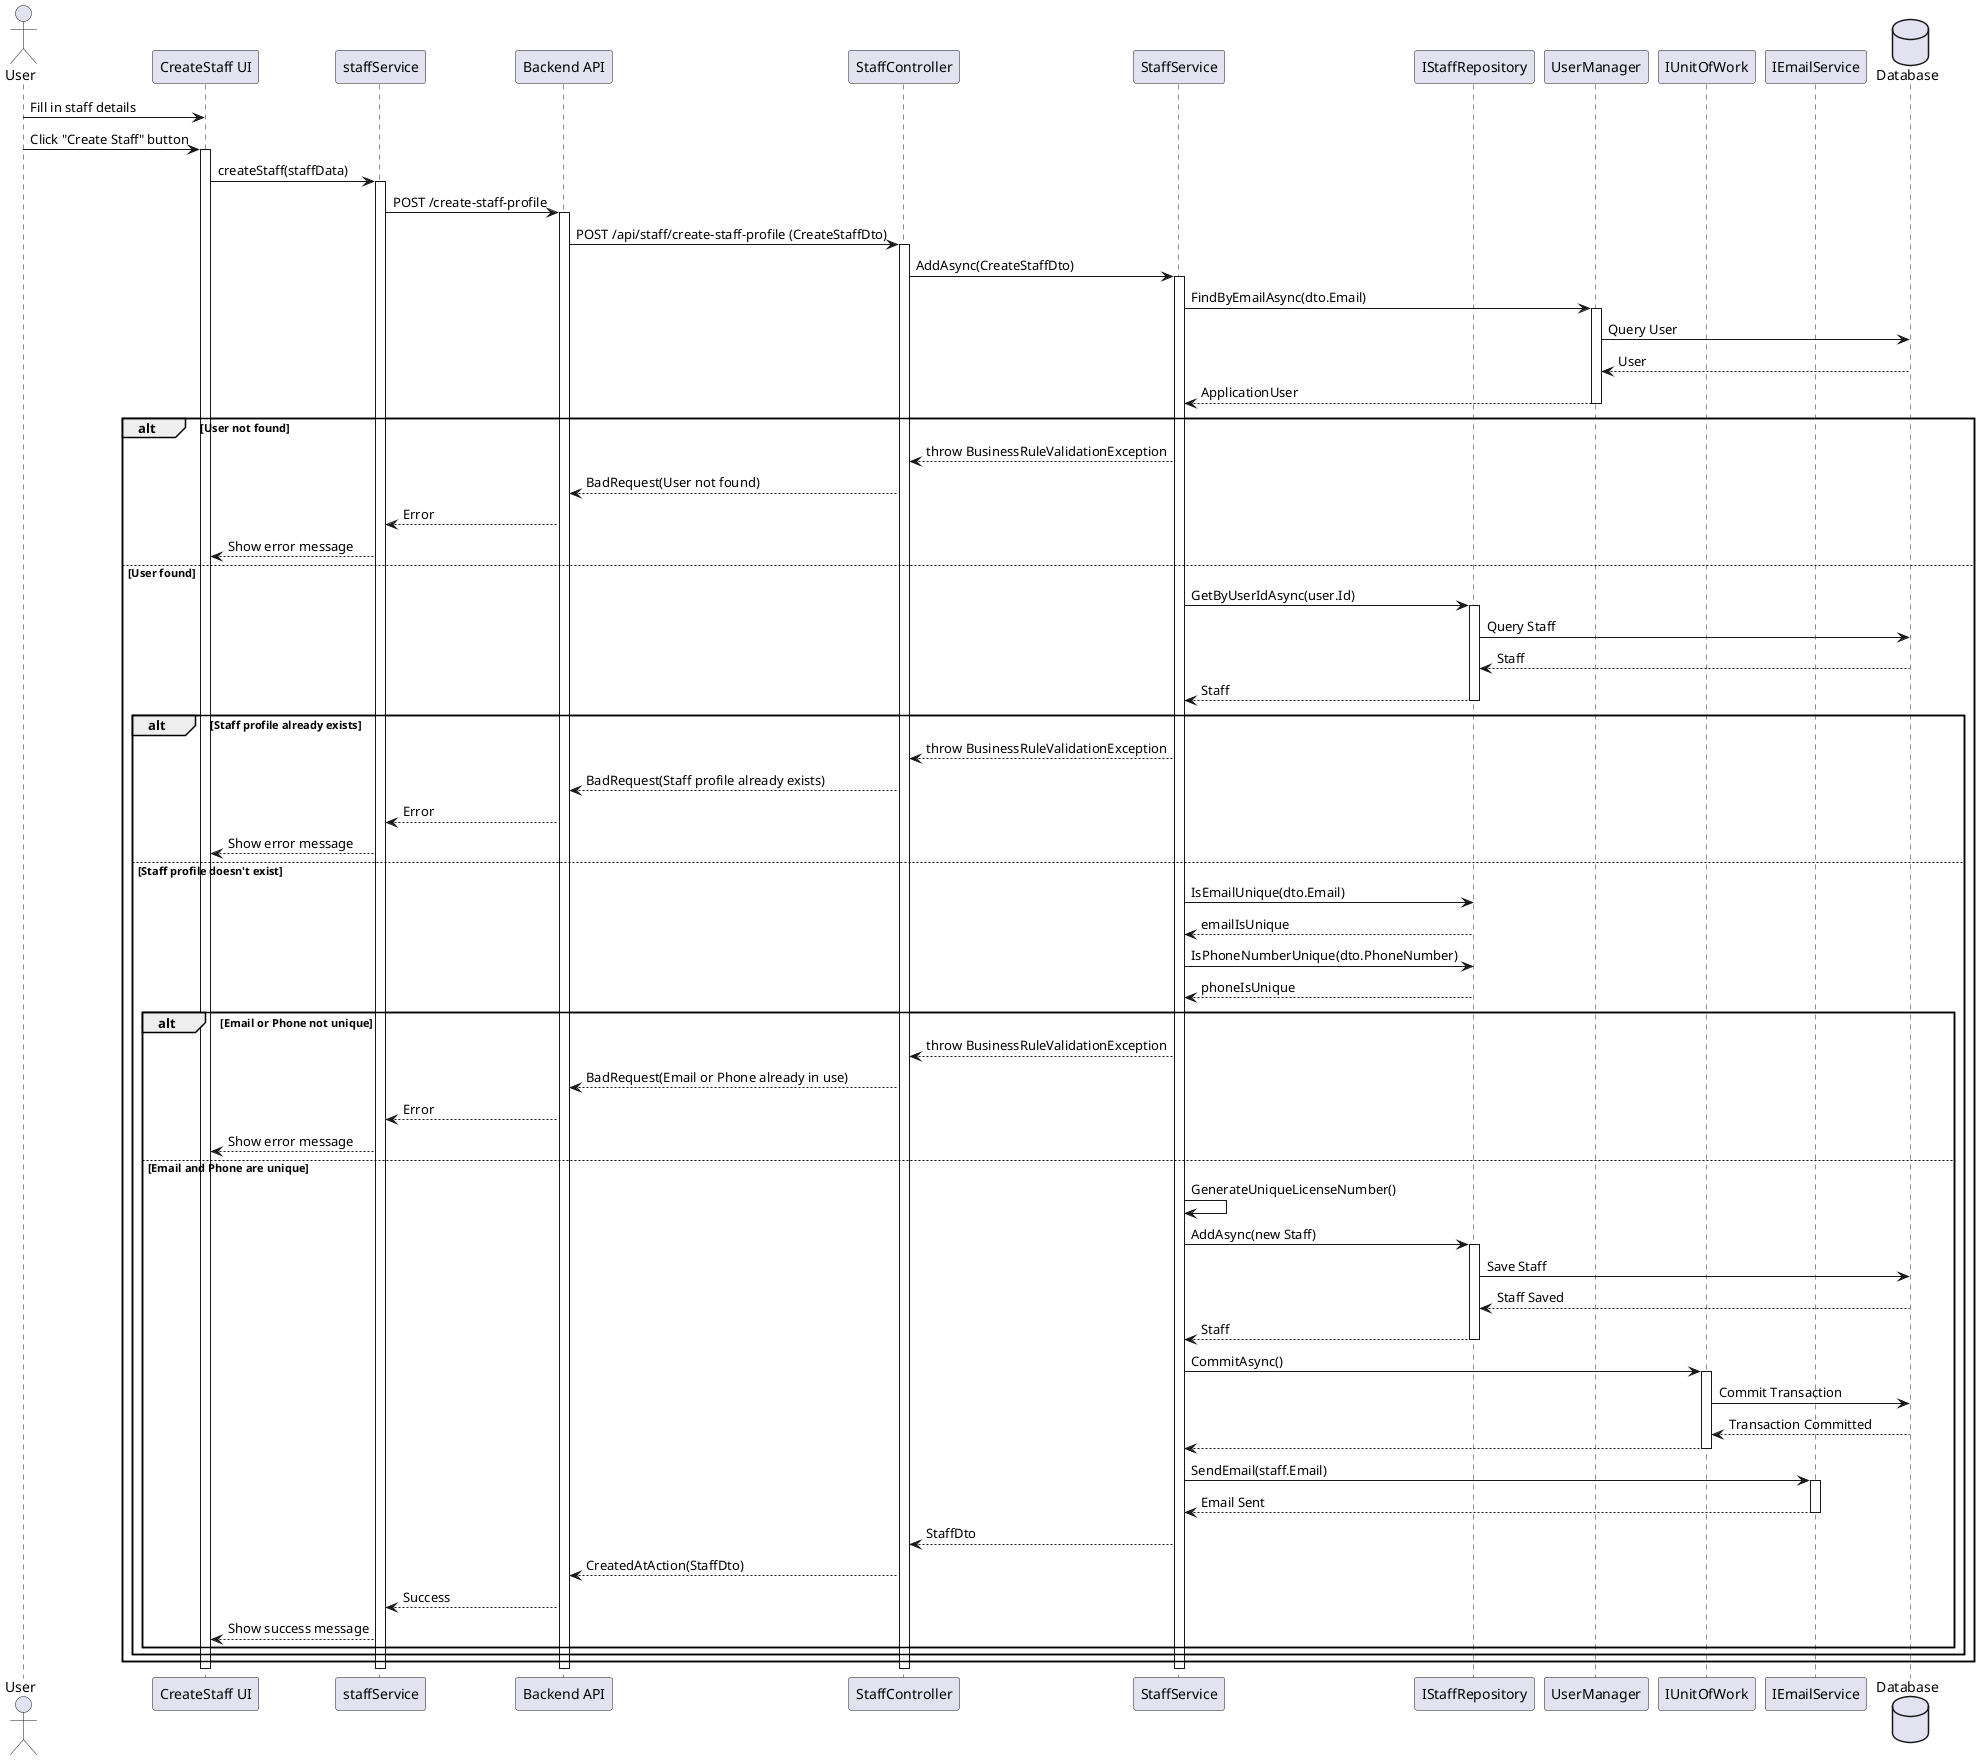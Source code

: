 @startuml
actor User
participant "CreateStaff UI" as UI
participant "staffService" as SS
participant "Backend API" as API
participant "StaffController" as SC
participant "StaffService" as SVC
participant "IStaffRepository" as SR
participant "UserManager" as UM
participant "IUnitOfWork" as UOW
participant "IEmailService" as ES
database "Database" as DB

User -> UI: Fill in staff details
User -> UI: Click "Create Staff" button
activate UI

UI -> SS: createStaff(staffData)
activate SS

SS -> API: POST /create-staff-profile
activate API

API -> SC: POST /api/staff/create-staff-profile (CreateStaffDto)
activate SC

SC -> SVC: AddAsync(CreateStaffDto)
activate SVC

SVC -> UM: FindByEmailAsync(dto.Email)
activate UM
UM -> DB: Query User
DB --> UM: User
UM --> SVC: ApplicationUser
deactivate UM

alt User not found
    SVC --> SC: throw BusinessRuleValidationException
    SC --> API: BadRequest(User not found)
    API --> SS: Error
    SS --> UI: Show error message
else User found
    SVC -> SR: GetByUserIdAsync(user.Id)
    activate SR
    SR -> DB: Query Staff
    DB --> SR: Staff
    SR --> SVC: Staff
    deactivate SR

    alt Staff profile already exists
        SVC --> SC: throw BusinessRuleValidationException
        SC --> API: BadRequest(Staff profile already exists)
        API --> SS: Error
        SS --> UI: Show error message
    else Staff profile doesn't exist
        SVC -> SR: IsEmailUnique(dto.Email)
        SR --> SVC: emailIsUnique
        SVC -> SR: IsPhoneNumberUnique(dto.PhoneNumber)
        SR --> SVC: phoneIsUnique

        alt Email or Phone not unique
            SVC --> SC: throw BusinessRuleValidationException
            SC --> API: BadRequest(Email or Phone already in use)
            API --> SS: Error
            SS --> UI: Show error message
        else Email and Phone are unique
            SVC -> SVC: GenerateUniqueLicenseNumber()
            SVC -> SR: AddAsync(new Staff)
            activate SR
            SR -> DB: Save Staff
            DB --> SR: Staff Saved
            SR --> SVC: Staff
            deactivate SR

            SVC -> UOW: CommitAsync()
            activate UOW
            UOW -> DB: Commit Transaction
            DB --> UOW: Transaction Committed
            UOW --> SVC: 
            deactivate UOW

            SVC -> ES: SendEmail(staff.Email)
            activate ES
            ES --> SVC: Email Sent
            deactivate ES

            SVC --> SC: StaffDto
            SC --> API: CreatedAtAction(StaffDto)
            API --> SS: Success
            SS --> UI: Show success message
        end
    end
end

deactivate SVC
deactivate SC
deactivate API
deactivate SS
deactivate UI
@enduml